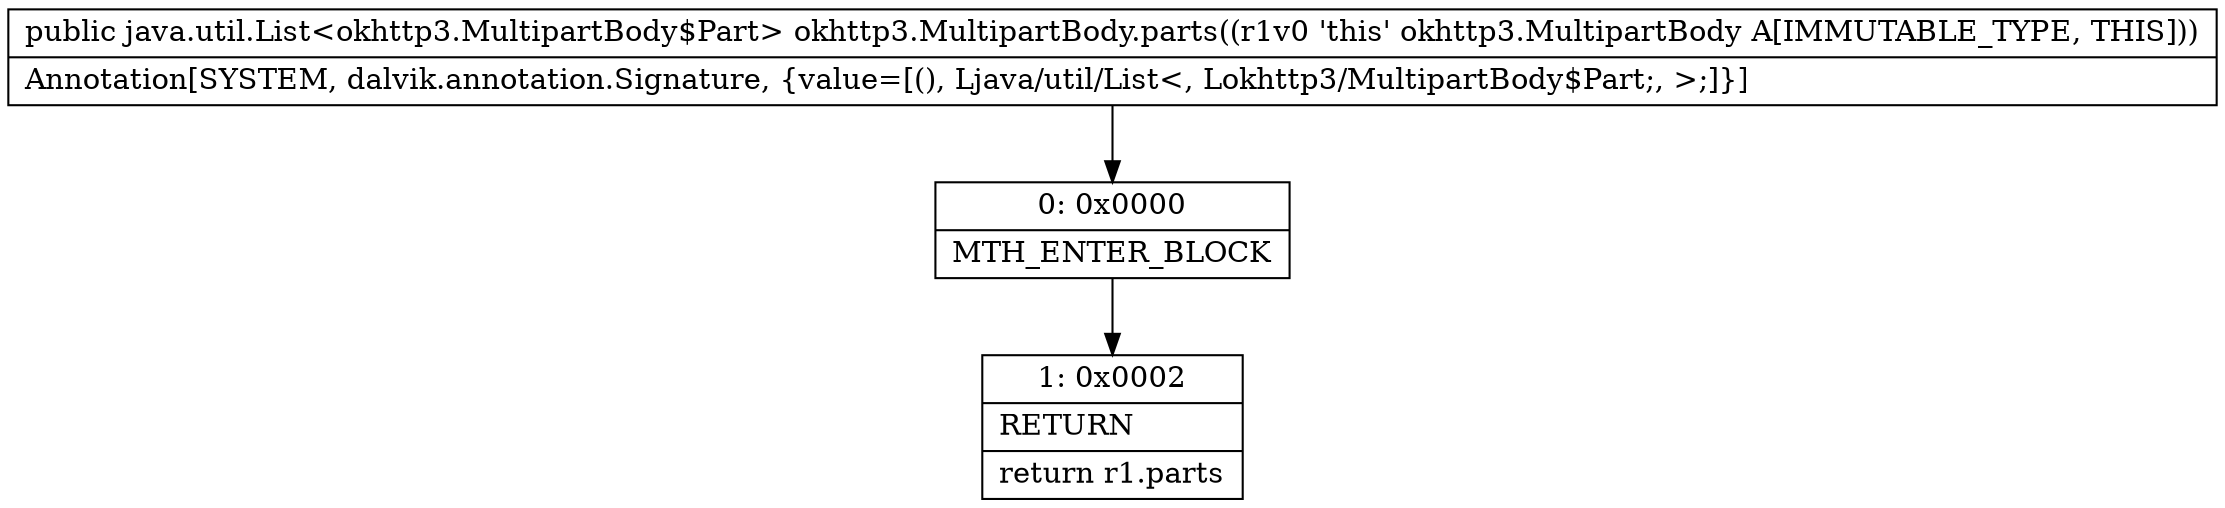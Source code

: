digraph "CFG forokhttp3.MultipartBody.parts()Ljava\/util\/List;" {
Node_0 [shape=record,label="{0\:\ 0x0000|MTH_ENTER_BLOCK\l}"];
Node_1 [shape=record,label="{1\:\ 0x0002|RETURN\l|return r1.parts\l}"];
MethodNode[shape=record,label="{public java.util.List\<okhttp3.MultipartBody$Part\> okhttp3.MultipartBody.parts((r1v0 'this' okhttp3.MultipartBody A[IMMUTABLE_TYPE, THIS]))  | Annotation[SYSTEM, dalvik.annotation.Signature, \{value=[(), Ljava\/util\/List\<, Lokhttp3\/MultipartBody$Part;, \>;]\}]\l}"];
MethodNode -> Node_0;
Node_0 -> Node_1;
}

